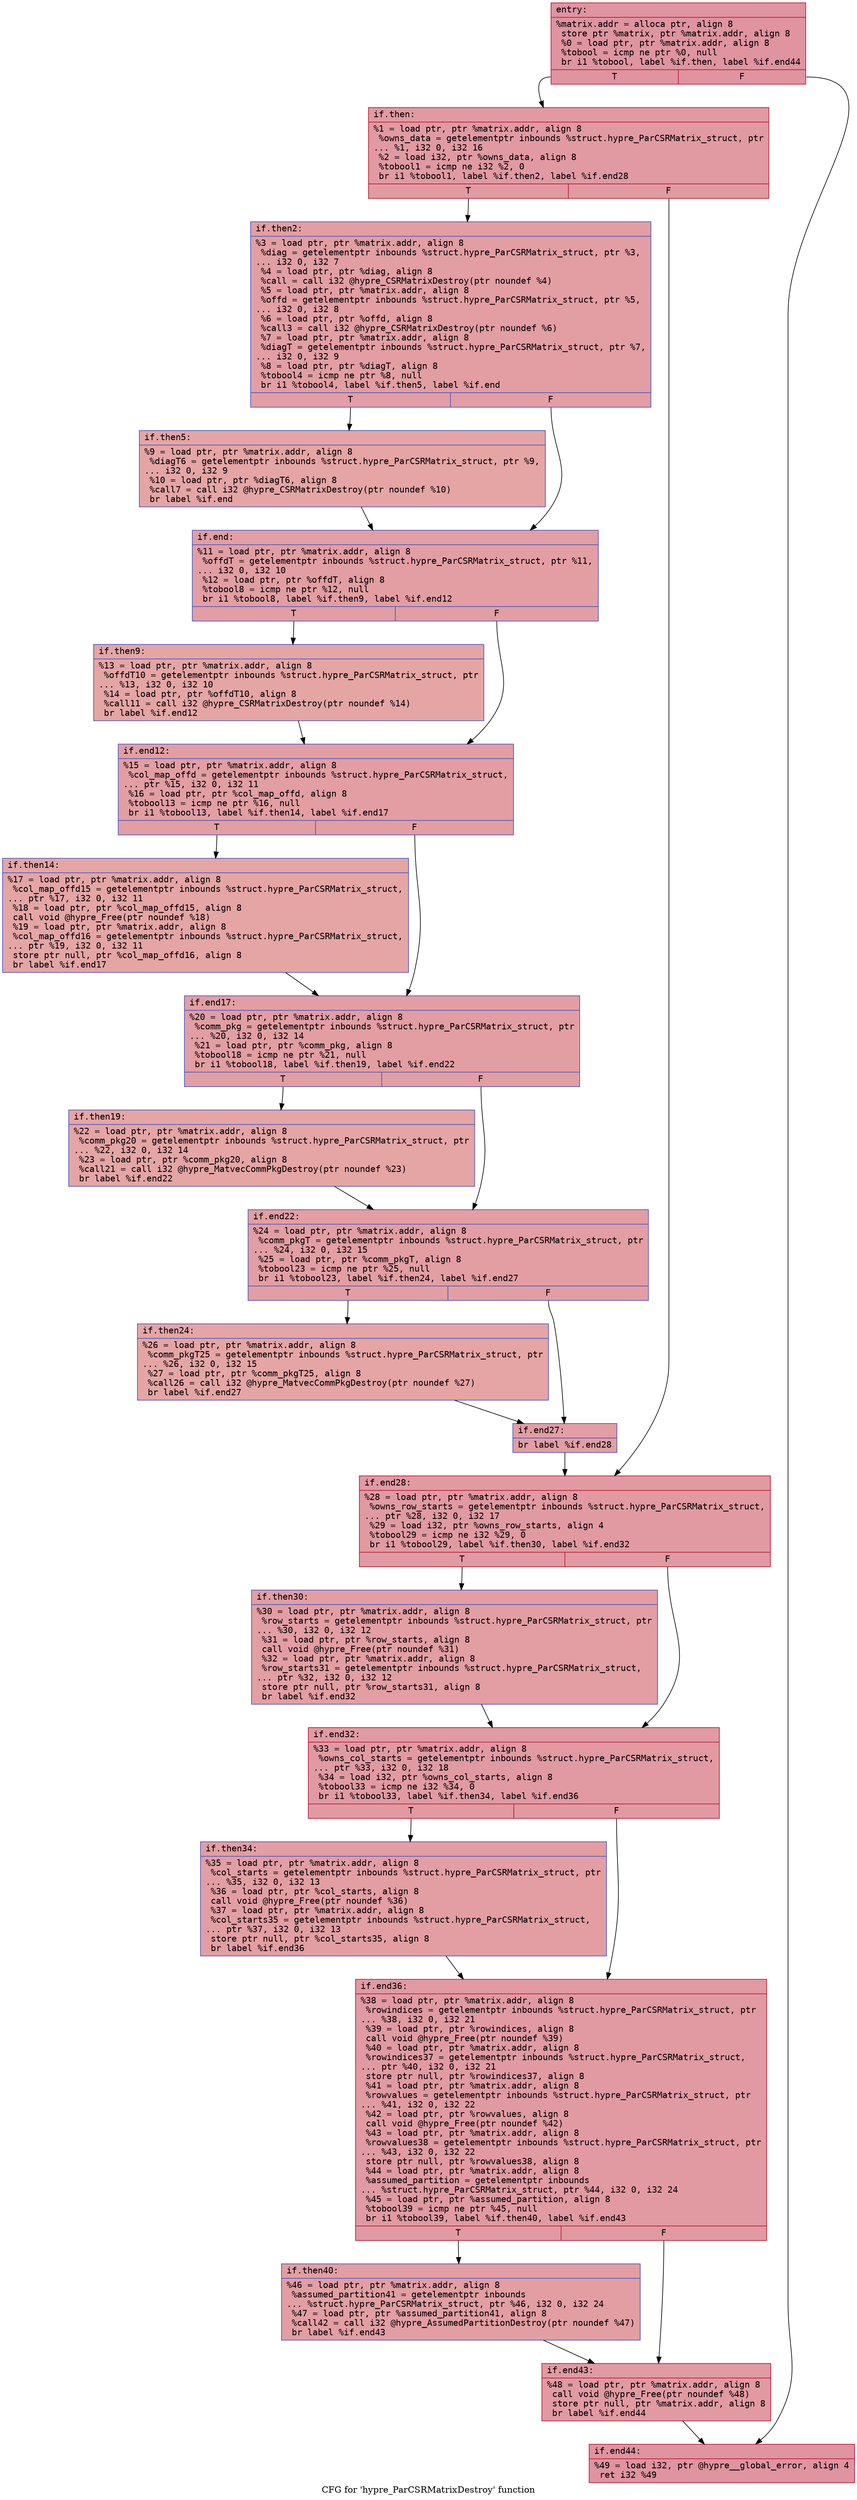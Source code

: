 digraph "CFG for 'hypre_ParCSRMatrixDestroy' function" {
	label="CFG for 'hypre_ParCSRMatrixDestroy' function";

	Node0x55b0c811d230 [shape=record,color="#b70d28ff", style=filled, fillcolor="#b70d2870" fontname="Courier",label="{entry:\l|  %matrix.addr = alloca ptr, align 8\l  store ptr %matrix, ptr %matrix.addr, align 8\l  %0 = load ptr, ptr %matrix.addr, align 8\l  %tobool = icmp ne ptr %0, null\l  br i1 %tobool, label %if.then, label %if.end44\l|{<s0>T|<s1>F}}"];
	Node0x55b0c811d230:s0 -> Node0x55b0c811d3b0[tooltip="entry -> if.then\nProbability 62.50%" ];
	Node0x55b0c811d230:s1 -> Node0x55b0c811d420[tooltip="entry -> if.end44\nProbability 37.50%" ];
	Node0x55b0c811d3b0 [shape=record,color="#b70d28ff", style=filled, fillcolor="#bb1b2c70" fontname="Courier",label="{if.then:\l|  %1 = load ptr, ptr %matrix.addr, align 8\l  %owns_data = getelementptr inbounds %struct.hypre_ParCSRMatrix_struct, ptr\l... %1, i32 0, i32 16\l  %2 = load i32, ptr %owns_data, align 8\l  %tobool1 = icmp ne i32 %2, 0\l  br i1 %tobool1, label %if.then2, label %if.end28\l|{<s0>T|<s1>F}}"];
	Node0x55b0c811d3b0:s0 -> Node0x55b0c811d6f0[tooltip="if.then -> if.then2\nProbability 62.50%" ];
	Node0x55b0c811d3b0:s1 -> Node0x55b0c811d770[tooltip="if.then -> if.end28\nProbability 37.50%" ];
	Node0x55b0c811d6f0 [shape=record,color="#3d50c3ff", style=filled, fillcolor="#be242e70" fontname="Courier",label="{if.then2:\l|  %3 = load ptr, ptr %matrix.addr, align 8\l  %diag = getelementptr inbounds %struct.hypre_ParCSRMatrix_struct, ptr %3,\l... i32 0, i32 7\l  %4 = load ptr, ptr %diag, align 8\l  %call = call i32 @hypre_CSRMatrixDestroy(ptr noundef %4)\l  %5 = load ptr, ptr %matrix.addr, align 8\l  %offd = getelementptr inbounds %struct.hypre_ParCSRMatrix_struct, ptr %5,\l... i32 0, i32 8\l  %6 = load ptr, ptr %offd, align 8\l  %call3 = call i32 @hypre_CSRMatrixDestroy(ptr noundef %6)\l  %7 = load ptr, ptr %matrix.addr, align 8\l  %diagT = getelementptr inbounds %struct.hypre_ParCSRMatrix_struct, ptr %7,\l... i32 0, i32 9\l  %8 = load ptr, ptr %diagT, align 8\l  %tobool4 = icmp ne ptr %8, null\l  br i1 %tobool4, label %if.then5, label %if.end\l|{<s0>T|<s1>F}}"];
	Node0x55b0c811d6f0:s0 -> Node0x55b0c811e3b0[tooltip="if.then2 -> if.then5\nProbability 62.50%" ];
	Node0x55b0c811d6f0:s1 -> Node0x55b0c811e400[tooltip="if.then2 -> if.end\nProbability 37.50%" ];
	Node0x55b0c811e3b0 [shape=record,color="#3d50c3ff", style=filled, fillcolor="#c5333470" fontname="Courier",label="{if.then5:\l|  %9 = load ptr, ptr %matrix.addr, align 8\l  %diagT6 = getelementptr inbounds %struct.hypre_ParCSRMatrix_struct, ptr %9,\l... i32 0, i32 9\l  %10 = load ptr, ptr %diagT6, align 8\l  %call7 = call i32 @hypre_CSRMatrixDestroy(ptr noundef %10)\l  br label %if.end\l}"];
	Node0x55b0c811e3b0 -> Node0x55b0c811e400[tooltip="if.then5 -> if.end\nProbability 100.00%" ];
	Node0x55b0c811e400 [shape=record,color="#3d50c3ff", style=filled, fillcolor="#be242e70" fontname="Courier",label="{if.end:\l|  %11 = load ptr, ptr %matrix.addr, align 8\l  %offdT = getelementptr inbounds %struct.hypre_ParCSRMatrix_struct, ptr %11,\l... i32 0, i32 10\l  %12 = load ptr, ptr %offdT, align 8\l  %tobool8 = icmp ne ptr %12, null\l  br i1 %tobool8, label %if.then9, label %if.end12\l|{<s0>T|<s1>F}}"];
	Node0x55b0c811e400:s0 -> Node0x55b0c811eba0[tooltip="if.end -> if.then9\nProbability 62.50%" ];
	Node0x55b0c811e400:s1 -> Node0x55b0c811ebf0[tooltip="if.end -> if.end12\nProbability 37.50%" ];
	Node0x55b0c811eba0 [shape=record,color="#3d50c3ff", style=filled, fillcolor="#c5333470" fontname="Courier",label="{if.then9:\l|  %13 = load ptr, ptr %matrix.addr, align 8\l  %offdT10 = getelementptr inbounds %struct.hypre_ParCSRMatrix_struct, ptr\l... %13, i32 0, i32 10\l  %14 = load ptr, ptr %offdT10, align 8\l  %call11 = call i32 @hypre_CSRMatrixDestroy(ptr noundef %14)\l  br label %if.end12\l}"];
	Node0x55b0c811eba0 -> Node0x55b0c811ebf0[tooltip="if.then9 -> if.end12\nProbability 100.00%" ];
	Node0x55b0c811ebf0 [shape=record,color="#3d50c3ff", style=filled, fillcolor="#be242e70" fontname="Courier",label="{if.end12:\l|  %15 = load ptr, ptr %matrix.addr, align 8\l  %col_map_offd = getelementptr inbounds %struct.hypre_ParCSRMatrix_struct,\l... ptr %15, i32 0, i32 11\l  %16 = load ptr, ptr %col_map_offd, align 8\l  %tobool13 = icmp ne ptr %16, null\l  br i1 %tobool13, label %if.then14, label %if.end17\l|{<s0>T|<s1>F}}"];
	Node0x55b0c811ebf0:s0 -> Node0x55b0c811f620[tooltip="if.end12 -> if.then14\nProbability 62.50%" ];
	Node0x55b0c811ebf0:s1 -> Node0x55b0c811f6a0[tooltip="if.end12 -> if.end17\nProbability 37.50%" ];
	Node0x55b0c811f620 [shape=record,color="#3d50c3ff", style=filled, fillcolor="#c5333470" fontname="Courier",label="{if.then14:\l|  %17 = load ptr, ptr %matrix.addr, align 8\l  %col_map_offd15 = getelementptr inbounds %struct.hypre_ParCSRMatrix_struct,\l... ptr %17, i32 0, i32 11\l  %18 = load ptr, ptr %col_map_offd15, align 8\l  call void @hypre_Free(ptr noundef %18)\l  %19 = load ptr, ptr %matrix.addr, align 8\l  %col_map_offd16 = getelementptr inbounds %struct.hypre_ParCSRMatrix_struct,\l... ptr %19, i32 0, i32 11\l  store ptr null, ptr %col_map_offd16, align 8\l  br label %if.end17\l}"];
	Node0x55b0c811f620 -> Node0x55b0c811f6a0[tooltip="if.then14 -> if.end17\nProbability 100.00%" ];
	Node0x55b0c811f6a0 [shape=record,color="#3d50c3ff", style=filled, fillcolor="#be242e70" fontname="Courier",label="{if.end17:\l|  %20 = load ptr, ptr %matrix.addr, align 8\l  %comm_pkg = getelementptr inbounds %struct.hypre_ParCSRMatrix_struct, ptr\l... %20, i32 0, i32 14\l  %21 = load ptr, ptr %comm_pkg, align 8\l  %tobool18 = icmp ne ptr %21, null\l  br i1 %tobool18, label %if.then19, label %if.end22\l|{<s0>T|<s1>F}}"];
	Node0x55b0c811f6a0:s0 -> Node0x55b0c8120080[tooltip="if.end17 -> if.then19\nProbability 62.50%" ];
	Node0x55b0c811f6a0:s1 -> Node0x55b0c8120100[tooltip="if.end17 -> if.end22\nProbability 37.50%" ];
	Node0x55b0c8120080 [shape=record,color="#3d50c3ff", style=filled, fillcolor="#c5333470" fontname="Courier",label="{if.then19:\l|  %22 = load ptr, ptr %matrix.addr, align 8\l  %comm_pkg20 = getelementptr inbounds %struct.hypre_ParCSRMatrix_struct, ptr\l... %22, i32 0, i32 14\l  %23 = load ptr, ptr %comm_pkg20, align 8\l  %call21 = call i32 @hypre_MatvecCommPkgDestroy(ptr noundef %23)\l  br label %if.end22\l}"];
	Node0x55b0c8120080 -> Node0x55b0c8120100[tooltip="if.then19 -> if.end22\nProbability 100.00%" ];
	Node0x55b0c8120100 [shape=record,color="#3d50c3ff", style=filled, fillcolor="#be242e70" fontname="Courier",label="{if.end22:\l|  %24 = load ptr, ptr %matrix.addr, align 8\l  %comm_pkgT = getelementptr inbounds %struct.hypre_ParCSRMatrix_struct, ptr\l... %24, i32 0, i32 15\l  %25 = load ptr, ptr %comm_pkgT, align 8\l  %tobool23 = icmp ne ptr %25, null\l  br i1 %tobool23, label %if.then24, label %if.end27\l|{<s0>T|<s1>F}}"];
	Node0x55b0c8120100:s0 -> Node0x55b0c8120940[tooltip="if.end22 -> if.then24\nProbability 62.50%" ];
	Node0x55b0c8120100:s1 -> Node0x55b0c81209c0[tooltip="if.end22 -> if.end27\nProbability 37.50%" ];
	Node0x55b0c8120940 [shape=record,color="#3d50c3ff", style=filled, fillcolor="#c5333470" fontname="Courier",label="{if.then24:\l|  %26 = load ptr, ptr %matrix.addr, align 8\l  %comm_pkgT25 = getelementptr inbounds %struct.hypre_ParCSRMatrix_struct, ptr\l... %26, i32 0, i32 15\l  %27 = load ptr, ptr %comm_pkgT25, align 8\l  %call26 = call i32 @hypre_MatvecCommPkgDestroy(ptr noundef %27)\l  br label %if.end27\l}"];
	Node0x55b0c8120940 -> Node0x55b0c81209c0[tooltip="if.then24 -> if.end27\nProbability 100.00%" ];
	Node0x55b0c81209c0 [shape=record,color="#3d50c3ff", style=filled, fillcolor="#be242e70" fontname="Courier",label="{if.end27:\l|  br label %if.end28\l}"];
	Node0x55b0c81209c0 -> Node0x55b0c811d770[tooltip="if.end27 -> if.end28\nProbability 100.00%" ];
	Node0x55b0c811d770 [shape=record,color="#b70d28ff", style=filled, fillcolor="#bb1b2c70" fontname="Courier",label="{if.end28:\l|  %28 = load ptr, ptr %matrix.addr, align 8\l  %owns_row_starts = getelementptr inbounds %struct.hypre_ParCSRMatrix_struct,\l... ptr %28, i32 0, i32 17\l  %29 = load i32, ptr %owns_row_starts, align 4\l  %tobool29 = icmp ne i32 %29, 0\l  br i1 %tobool29, label %if.then30, label %if.end32\l|{<s0>T|<s1>F}}"];
	Node0x55b0c811d770:s0 -> Node0x55b0c81211e0[tooltip="if.end28 -> if.then30\nProbability 62.50%" ];
	Node0x55b0c811d770:s1 -> Node0x55b0c8121260[tooltip="if.end28 -> if.end32\nProbability 37.50%" ];
	Node0x55b0c81211e0 [shape=record,color="#3d50c3ff", style=filled, fillcolor="#be242e70" fontname="Courier",label="{if.then30:\l|  %30 = load ptr, ptr %matrix.addr, align 8\l  %row_starts = getelementptr inbounds %struct.hypre_ParCSRMatrix_struct, ptr\l... %30, i32 0, i32 12\l  %31 = load ptr, ptr %row_starts, align 8\l  call void @hypre_Free(ptr noundef %31)\l  %32 = load ptr, ptr %matrix.addr, align 8\l  %row_starts31 = getelementptr inbounds %struct.hypre_ParCSRMatrix_struct,\l... ptr %32, i32 0, i32 12\l  store ptr null, ptr %row_starts31, align 8\l  br label %if.end32\l}"];
	Node0x55b0c81211e0 -> Node0x55b0c8121260[tooltip="if.then30 -> if.end32\nProbability 100.00%" ];
	Node0x55b0c8121260 [shape=record,color="#b70d28ff", style=filled, fillcolor="#bb1b2c70" fontname="Courier",label="{if.end32:\l|  %33 = load ptr, ptr %matrix.addr, align 8\l  %owns_col_starts = getelementptr inbounds %struct.hypre_ParCSRMatrix_struct,\l... ptr %33, i32 0, i32 18\l  %34 = load i32, ptr %owns_col_starts, align 8\l  %tobool33 = icmp ne i32 %34, 0\l  br i1 %tobool33, label %if.then34, label %if.end36\l|{<s0>T|<s1>F}}"];
	Node0x55b0c8121260:s0 -> Node0x55b0c81221e0[tooltip="if.end32 -> if.then34\nProbability 62.50%" ];
	Node0x55b0c8121260:s1 -> Node0x55b0c8122260[tooltip="if.end32 -> if.end36\nProbability 37.50%" ];
	Node0x55b0c81221e0 [shape=record,color="#3d50c3ff", style=filled, fillcolor="#be242e70" fontname="Courier",label="{if.then34:\l|  %35 = load ptr, ptr %matrix.addr, align 8\l  %col_starts = getelementptr inbounds %struct.hypre_ParCSRMatrix_struct, ptr\l... %35, i32 0, i32 13\l  %36 = load ptr, ptr %col_starts, align 8\l  call void @hypre_Free(ptr noundef %36)\l  %37 = load ptr, ptr %matrix.addr, align 8\l  %col_starts35 = getelementptr inbounds %struct.hypre_ParCSRMatrix_struct,\l... ptr %37, i32 0, i32 13\l  store ptr null, ptr %col_starts35, align 8\l  br label %if.end36\l}"];
	Node0x55b0c81221e0 -> Node0x55b0c8122260[tooltip="if.then34 -> if.end36\nProbability 100.00%" ];
	Node0x55b0c8122260 [shape=record,color="#b70d28ff", style=filled, fillcolor="#bb1b2c70" fontname="Courier",label="{if.end36:\l|  %38 = load ptr, ptr %matrix.addr, align 8\l  %rowindices = getelementptr inbounds %struct.hypre_ParCSRMatrix_struct, ptr\l... %38, i32 0, i32 21\l  %39 = load ptr, ptr %rowindices, align 8\l  call void @hypre_Free(ptr noundef %39)\l  %40 = load ptr, ptr %matrix.addr, align 8\l  %rowindices37 = getelementptr inbounds %struct.hypre_ParCSRMatrix_struct,\l... ptr %40, i32 0, i32 21\l  store ptr null, ptr %rowindices37, align 8\l  %41 = load ptr, ptr %matrix.addr, align 8\l  %rowvalues = getelementptr inbounds %struct.hypre_ParCSRMatrix_struct, ptr\l... %41, i32 0, i32 22\l  %42 = load ptr, ptr %rowvalues, align 8\l  call void @hypre_Free(ptr noundef %42)\l  %43 = load ptr, ptr %matrix.addr, align 8\l  %rowvalues38 = getelementptr inbounds %struct.hypre_ParCSRMatrix_struct, ptr\l... %43, i32 0, i32 22\l  store ptr null, ptr %rowvalues38, align 8\l  %44 = load ptr, ptr %matrix.addr, align 8\l  %assumed_partition = getelementptr inbounds\l... %struct.hypre_ParCSRMatrix_struct, ptr %44, i32 0, i32 24\l  %45 = load ptr, ptr %assumed_partition, align 8\l  %tobool39 = icmp ne ptr %45, null\l  br i1 %tobool39, label %if.then40, label %if.end43\l|{<s0>T|<s1>F}}"];
	Node0x55b0c8122260:s0 -> Node0x55b0c81235e0[tooltip="if.end36 -> if.then40\nProbability 62.50%" ];
	Node0x55b0c8122260:s1 -> Node0x55b0c8123630[tooltip="if.end36 -> if.end43\nProbability 37.50%" ];
	Node0x55b0c81235e0 [shape=record,color="#3d50c3ff", style=filled, fillcolor="#be242e70" fontname="Courier",label="{if.then40:\l|  %46 = load ptr, ptr %matrix.addr, align 8\l  %assumed_partition41 = getelementptr inbounds\l... %struct.hypre_ParCSRMatrix_struct, ptr %46, i32 0, i32 24\l  %47 = load ptr, ptr %assumed_partition41, align 8\l  %call42 = call i32 @hypre_AssumedPartitionDestroy(ptr noundef %47)\l  br label %if.end43\l}"];
	Node0x55b0c81235e0 -> Node0x55b0c8123630[tooltip="if.then40 -> if.end43\nProbability 100.00%" ];
	Node0x55b0c8123630 [shape=record,color="#b70d28ff", style=filled, fillcolor="#bb1b2c70" fontname="Courier",label="{if.end43:\l|  %48 = load ptr, ptr %matrix.addr, align 8\l  call void @hypre_Free(ptr noundef %48)\l  store ptr null, ptr %matrix.addr, align 8\l  br label %if.end44\l}"];
	Node0x55b0c8123630 -> Node0x55b0c811d420[tooltip="if.end43 -> if.end44\nProbability 100.00%" ];
	Node0x55b0c811d420 [shape=record,color="#b70d28ff", style=filled, fillcolor="#b70d2870" fontname="Courier",label="{if.end44:\l|  %49 = load i32, ptr @hypre__global_error, align 4\l  ret i32 %49\l}"];
}
